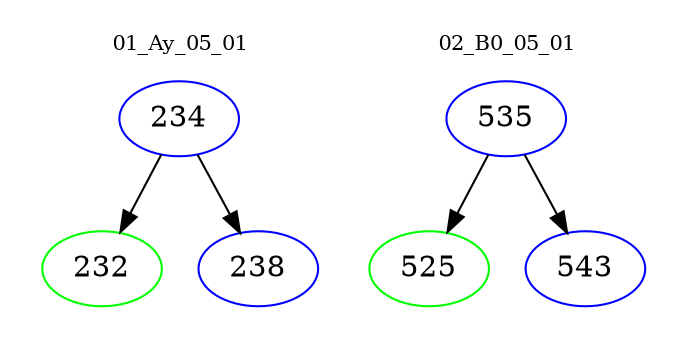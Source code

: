 digraph{
subgraph cluster_0 {
color = white
label = "01_Ay_05_01";
fontsize=10;
T0_234 [label="234", color="blue"]
T0_234 -> T0_232 [color="black"]
T0_232 [label="232", color="green"]
T0_234 -> T0_238 [color="black"]
T0_238 [label="238", color="blue"]
}
subgraph cluster_1 {
color = white
label = "02_B0_05_01";
fontsize=10;
T1_535 [label="535", color="blue"]
T1_535 -> T1_525 [color="black"]
T1_525 [label="525", color="green"]
T1_535 -> T1_543 [color="black"]
T1_543 [label="543", color="blue"]
}
}
